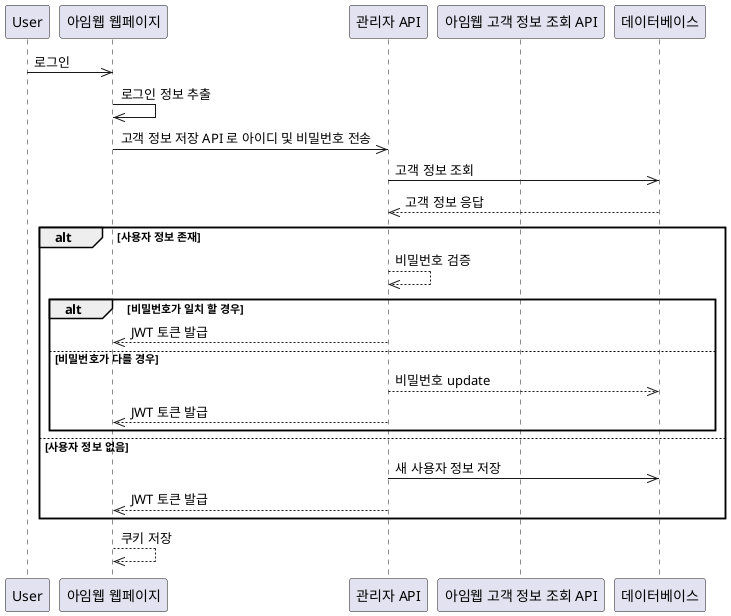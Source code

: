@startuml 사용자정보저장
    participant User
    participant IW as "아임웹 웹페이지"
    participant AA as "관리자 API"
    participant IW_API as "아임웹 고객 정보 조회 API"
    participant DB as "데이터베이스"

    User ->> IW: 로그인
    IW ->> IW: 로그인 정보 추출
    IW ->> AA: 고객 정보 저장 API 로 아이디 및 비밀번호 전송
    AA ->> DB: 고객 정보 조회
    DB -->> AA: 고객 정보 응답    
    alt 사용자 정보 존재
        AA -->> AA: 비밀번호 검증
        alt 비밀번호가 일치 할 경우
            AA -->> IW: JWT 토큰 발급
        else 비밀번호가 다를 경우
            AA -->> DB: 비밀번호 update
            AA -->> IW: JWT 토큰 발급
        end
    else 사용자 정보 없음
        AA ->> DB: 새 사용자 정보 저장
        AA -->> IW: JWT 토큰 발급
    end
    IW -->> IW: 쿠키 저장
@enduml